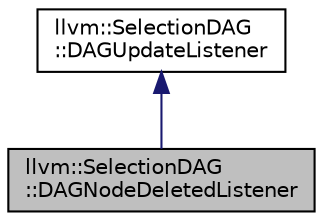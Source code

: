 digraph "llvm::SelectionDAG::DAGNodeDeletedListener"
{
 // LATEX_PDF_SIZE
  bgcolor="transparent";
  edge [fontname="Helvetica",fontsize="10",labelfontname="Helvetica",labelfontsize="10"];
  node [fontname="Helvetica",fontsize="10",shape=record];
  Node1 [label="llvm::SelectionDAG\l::DAGNodeDeletedListener",height=0.2,width=0.4,color="black", fillcolor="grey75", style="filled", fontcolor="black",tooltip=" "];
  Node2 -> Node1 [dir="back",color="midnightblue",fontsize="10",style="solid",fontname="Helvetica"];
  Node2 [label="llvm::SelectionDAG\l::DAGUpdateListener",height=0.2,width=0.4,color="black",URL="$structllvm_1_1SelectionDAG_1_1DAGUpdateListener.html",tooltip="Clients of various APIs that cause global effects on the DAG can optionally implement this interface."];
}
